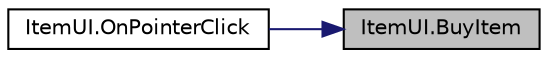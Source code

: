 digraph "ItemUI.BuyItem"
{
 // INTERACTIVE_SVG=YES
 // LATEX_PDF_SIZE
  bgcolor="transparent";
  edge [fontname="Helvetica",fontsize="10",labelfontname="Helvetica",labelfontsize="10"];
  node [fontname="Helvetica",fontsize="10",shape=record];
  rankdir="RL";
  Node1 [label="ItemUI.BuyItem",height=0.2,width=0.4,color="black", fillcolor="grey75", style="filled", fontcolor="black",tooltip=" "];
  Node1 -> Node2 [dir="back",color="midnightblue",fontsize="10",style="solid",fontname="Helvetica"];
  Node2 [label="ItemUI.OnPointerClick",height=0.2,width=0.4,color="black",URL="$class_item_u_i.html#a2b89b23e671541d302225044a9d9de6f",tooltip=" "];
}
